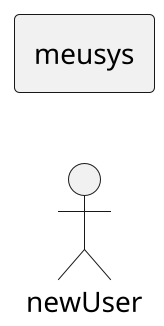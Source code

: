 @startuml teste

scale 2
left to right direction
skinparam PackageStyle rect
actor newUser
rectangle meusys
@enduml teste